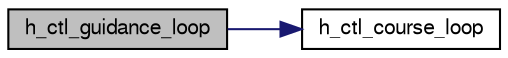 digraph "h_ctl_guidance_loop"
{
  edge [fontname="FreeSans",fontsize="10",labelfontname="FreeSans",labelfontsize="10"];
  node [fontname="FreeSans",fontsize="10",shape=record];
  rankdir="LR";
  Node1 [label="h_ctl_guidance_loop",height=0.2,width=0.4,color="black", fillcolor="grey75", style="filled", fontcolor="black"];
  Node1 -> Node2 [color="midnightblue",fontsize="10",style="solid",fontname="FreeSans"];
  Node2 [label="h_ctl_course_loop",height=0.2,width=0.4,color="black", fillcolor="white", style="filled",URL="$stabilization__adaptive_8c.html#a02ae04f0f1bbe7588572e87e3dadb381"];
}
